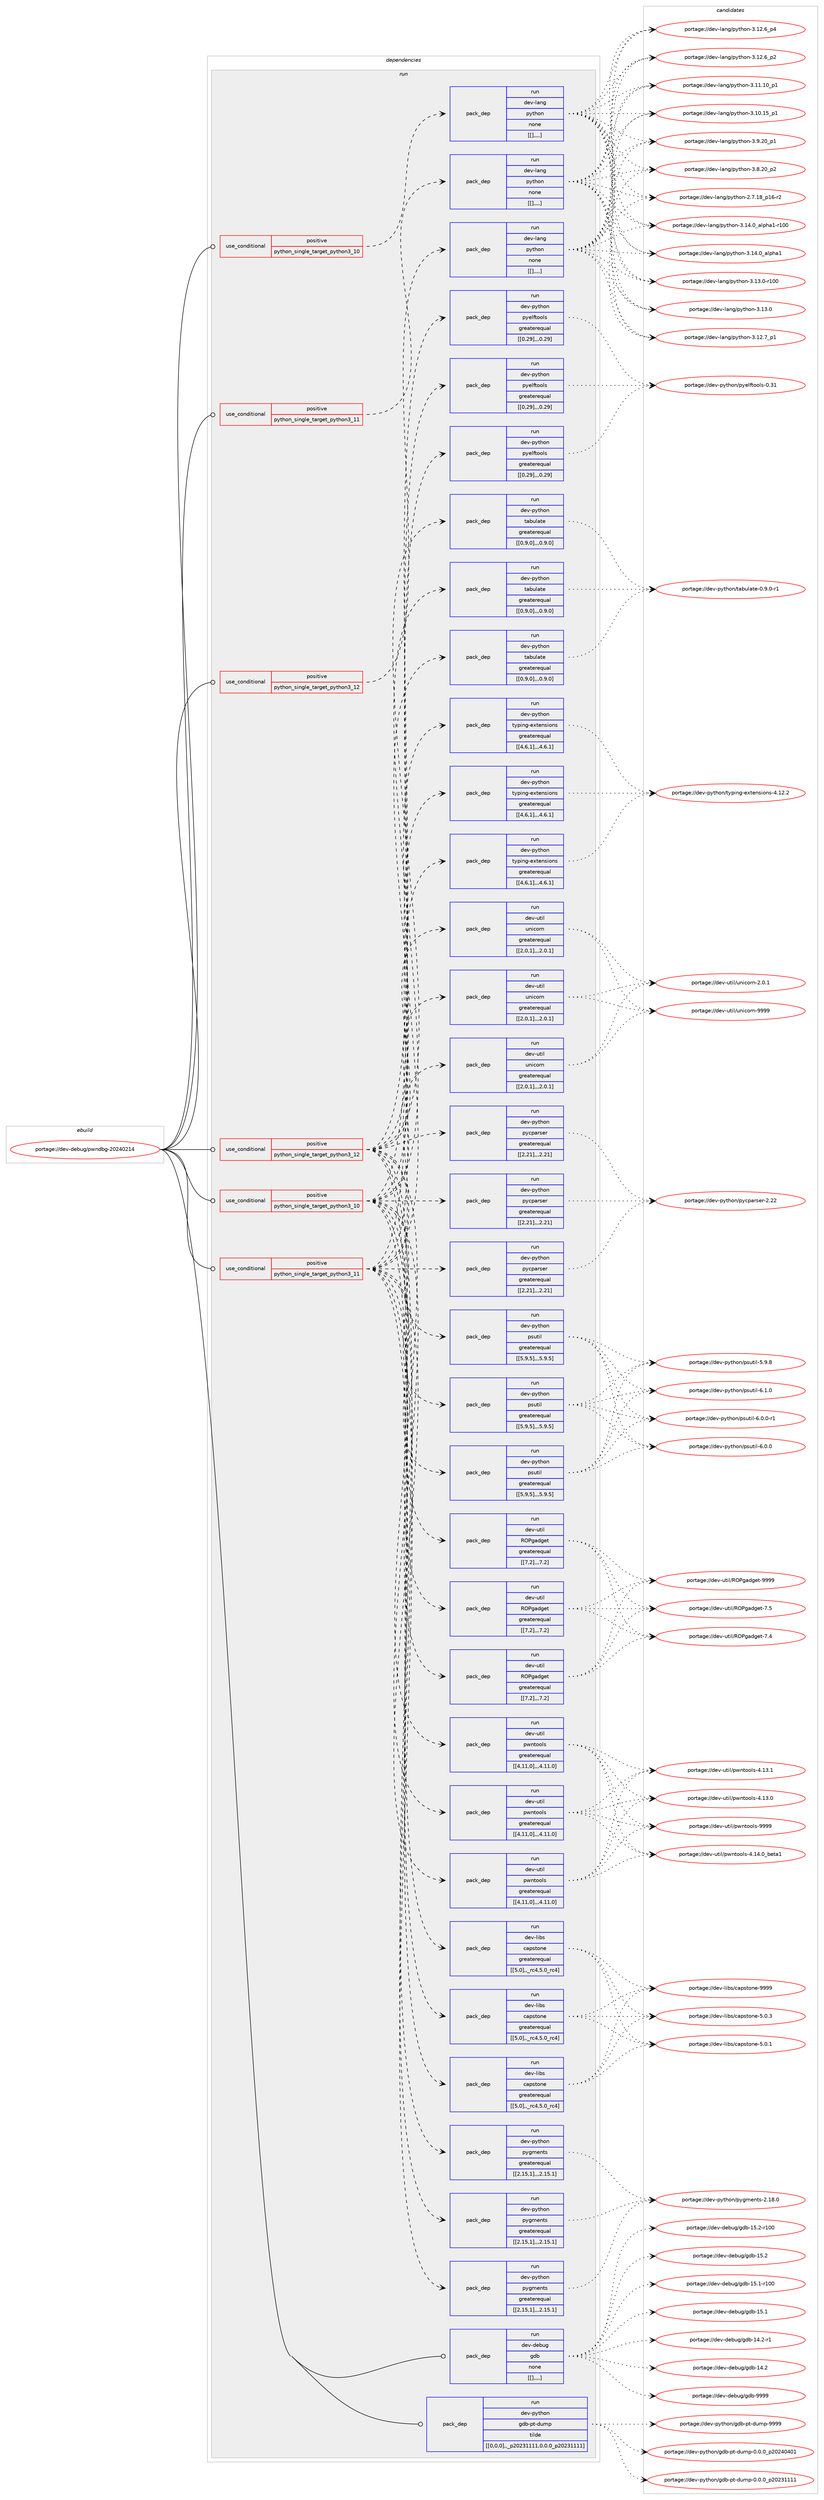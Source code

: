 digraph prolog {

# *************
# Graph options
# *************

newrank=true;
concentrate=true;
compound=true;
graph [rankdir=LR,fontname=Helvetica,fontsize=10,ranksep=1.5];#, ranksep=2.5, nodesep=0.2];
edge  [arrowhead=vee];
node  [fontname=Helvetica,fontsize=10];

# **********
# The ebuild
# **********

subgraph cluster_leftcol {
color=gray;
label=<<i>ebuild</i>>;
id [label="portage://dev-debug/pwndbg-20240214", color=red, width=4, href="../dev-debug/pwndbg-20240214.svg"];
}

# ****************
# The dependencies
# ****************

subgraph cluster_midcol {
color=gray;
label=<<i>dependencies</i>>;
subgraph cluster_compile {
fillcolor="#eeeeee";
style=filled;
label=<<i>compile</i>>;
}
subgraph cluster_compileandrun {
fillcolor="#eeeeee";
style=filled;
label=<<i>compile and run</i>>;
}
subgraph cluster_run {
fillcolor="#eeeeee";
style=filled;
label=<<i>run</i>>;
subgraph cond20558 {
dependency75339 [label=<<TABLE BORDER="0" CELLBORDER="1" CELLSPACING="0" CELLPADDING="4"><TR><TD ROWSPAN="3" CELLPADDING="10">use_conditional</TD></TR><TR><TD>positive</TD></TR><TR><TD>python_single_target_python3_10</TD></TR></TABLE>>, shape=none, color=red];
subgraph pack53774 {
dependency75385 [label=<<TABLE BORDER="0" CELLBORDER="1" CELLSPACING="0" CELLPADDING="4" WIDTH="220"><TR><TD ROWSPAN="6" CELLPADDING="30">pack_dep</TD></TR><TR><TD WIDTH="110">run</TD></TR><TR><TD>dev-lang</TD></TR><TR><TD>python</TD></TR><TR><TD>none</TD></TR><TR><TD>[[],,,,]</TD></TR></TABLE>>, shape=none, color=blue];
}
dependency75339:e -> dependency75385:w [weight=20,style="dashed",arrowhead="vee"];
}
id:e -> dependency75339:w [weight=20,style="solid",arrowhead="odot"];
subgraph cond20585 {
dependency75414 [label=<<TABLE BORDER="0" CELLBORDER="1" CELLSPACING="0" CELLPADDING="4"><TR><TD ROWSPAN="3" CELLPADDING="10">use_conditional</TD></TR><TR><TD>positive</TD></TR><TR><TD>python_single_target_python3_10</TD></TR></TABLE>>, shape=none, color=red];
subgraph pack53881 {
dependency75528 [label=<<TABLE BORDER="0" CELLBORDER="1" CELLSPACING="0" CELLPADDING="4" WIDTH="220"><TR><TD ROWSPAN="6" CELLPADDING="30">pack_dep</TD></TR><TR><TD WIDTH="110">run</TD></TR><TR><TD>dev-libs</TD></TR><TR><TD>capstone</TD></TR><TR><TD>greaterequal</TD></TR><TR><TD>[[5,0],,_rc4,5.0_rc4]</TD></TR></TABLE>>, shape=none, color=blue];
}
dependency75414:e -> dependency75528:w [weight=20,style="dashed",arrowhead="vee"];
subgraph pack53899 {
dependency75533 [label=<<TABLE BORDER="0" CELLBORDER="1" CELLSPACING="0" CELLPADDING="4" WIDTH="220"><TR><TD ROWSPAN="6" CELLPADDING="30">pack_dep</TD></TR><TR><TD WIDTH="110">run</TD></TR><TR><TD>dev-python</TD></TR><TR><TD>psutil</TD></TR><TR><TD>greaterequal</TD></TR><TR><TD>[[5,9,5],,,5.9.5]</TD></TR></TABLE>>, shape=none, color=blue];
}
dependency75414:e -> dependency75533:w [weight=20,style="dashed",arrowhead="vee"];
subgraph pack53903 {
dependency75561 [label=<<TABLE BORDER="0" CELLBORDER="1" CELLSPACING="0" CELLPADDING="4" WIDTH="220"><TR><TD ROWSPAN="6" CELLPADDING="30">pack_dep</TD></TR><TR><TD WIDTH="110">run</TD></TR><TR><TD>dev-python</TD></TR><TR><TD>pycparser</TD></TR><TR><TD>greaterequal</TD></TR><TR><TD>[[2,21],,,2.21]</TD></TR></TABLE>>, shape=none, color=blue];
}
dependency75414:e -> dependency75561:w [weight=20,style="dashed",arrowhead="vee"];
subgraph pack53940 {
dependency75637 [label=<<TABLE BORDER="0" CELLBORDER="1" CELLSPACING="0" CELLPADDING="4" WIDTH="220"><TR><TD ROWSPAN="6" CELLPADDING="30">pack_dep</TD></TR><TR><TD WIDTH="110">run</TD></TR><TR><TD>dev-python</TD></TR><TR><TD>pyelftools</TD></TR><TR><TD>greaterequal</TD></TR><TR><TD>[[0,29],,,0.29]</TD></TR></TABLE>>, shape=none, color=blue];
}
dependency75414:e -> dependency75637:w [weight=20,style="dashed",arrowhead="vee"];
subgraph pack53970 {
dependency75642 [label=<<TABLE BORDER="0" CELLBORDER="1" CELLSPACING="0" CELLPADDING="4" WIDTH="220"><TR><TD ROWSPAN="6" CELLPADDING="30">pack_dep</TD></TR><TR><TD WIDTH="110">run</TD></TR><TR><TD>dev-python</TD></TR><TR><TD>pygments</TD></TR><TR><TD>greaterequal</TD></TR><TR><TD>[[2,15,1],,,2.15.1]</TD></TR></TABLE>>, shape=none, color=blue];
}
dependency75414:e -> dependency75642:w [weight=20,style="dashed",arrowhead="vee"];
subgraph pack53987 {
dependency75667 [label=<<TABLE BORDER="0" CELLBORDER="1" CELLSPACING="0" CELLPADDING="4" WIDTH="220"><TR><TD ROWSPAN="6" CELLPADDING="30">pack_dep</TD></TR><TR><TD WIDTH="110">run</TD></TR><TR><TD>dev-python</TD></TR><TR><TD>tabulate</TD></TR><TR><TD>greaterequal</TD></TR><TR><TD>[[0,9,0],,,0.9.0]</TD></TR></TABLE>>, shape=none, color=blue];
}
dependency75414:e -> dependency75667:w [weight=20,style="dashed",arrowhead="vee"];
subgraph pack53991 {
dependency75803 [label=<<TABLE BORDER="0" CELLBORDER="1" CELLSPACING="0" CELLPADDING="4" WIDTH="220"><TR><TD ROWSPAN="6" CELLPADDING="30">pack_dep</TD></TR><TR><TD WIDTH="110">run</TD></TR><TR><TD>dev-python</TD></TR><TR><TD>typing-extensions</TD></TR><TR><TD>greaterequal</TD></TR><TR><TD>[[4,6,1],,,4.6.1]</TD></TR></TABLE>>, shape=none, color=blue];
}
dependency75414:e -> dependency75803:w [weight=20,style="dashed",arrowhead="vee"];
subgraph pack54111 {
dependency75875 [label=<<TABLE BORDER="0" CELLBORDER="1" CELLSPACING="0" CELLPADDING="4" WIDTH="220"><TR><TD ROWSPAN="6" CELLPADDING="30">pack_dep</TD></TR><TR><TD WIDTH="110">run</TD></TR><TR><TD>dev-util</TD></TR><TR><TD>pwntools</TD></TR><TR><TD>greaterequal</TD></TR><TR><TD>[[4,11,0],,,4.11.0]</TD></TR></TABLE>>, shape=none, color=blue];
}
dependency75414:e -> dependency75875:w [weight=20,style="dashed",arrowhead="vee"];
subgraph pack54157 {
dependency75969 [label=<<TABLE BORDER="0" CELLBORDER="1" CELLSPACING="0" CELLPADDING="4" WIDTH="220"><TR><TD ROWSPAN="6" CELLPADDING="30">pack_dep</TD></TR><TR><TD WIDTH="110">run</TD></TR><TR><TD>dev-util</TD></TR><TR><TD>ROPgadget</TD></TR><TR><TD>greaterequal</TD></TR><TR><TD>[[7,2],,,7.2]</TD></TR></TABLE>>, shape=none, color=blue];
}
dependency75414:e -> dependency75969:w [weight=20,style="dashed",arrowhead="vee"];
subgraph pack54193 {
dependency75991 [label=<<TABLE BORDER="0" CELLBORDER="1" CELLSPACING="0" CELLPADDING="4" WIDTH="220"><TR><TD ROWSPAN="6" CELLPADDING="30">pack_dep</TD></TR><TR><TD WIDTH="110">run</TD></TR><TR><TD>dev-util</TD></TR><TR><TD>unicorn</TD></TR><TR><TD>greaterequal</TD></TR><TR><TD>[[2,0,1],,,2.0.1]</TD></TR></TABLE>>, shape=none, color=blue];
}
dependency75414:e -> dependency75991:w [weight=20,style="dashed",arrowhead="vee"];
}
id:e -> dependency75414:w [weight=20,style="solid",arrowhead="odot"];
subgraph cond20778 {
dependency75998 [label=<<TABLE BORDER="0" CELLBORDER="1" CELLSPACING="0" CELLPADDING="4"><TR><TD ROWSPAN="3" CELLPADDING="10">use_conditional</TD></TR><TR><TD>positive</TD></TR><TR><TD>python_single_target_python3_11</TD></TR></TABLE>>, shape=none, color=red];
subgraph pack54207 {
dependency76018 [label=<<TABLE BORDER="0" CELLBORDER="1" CELLSPACING="0" CELLPADDING="4" WIDTH="220"><TR><TD ROWSPAN="6" CELLPADDING="30">pack_dep</TD></TR><TR><TD WIDTH="110">run</TD></TR><TR><TD>dev-lang</TD></TR><TR><TD>python</TD></TR><TR><TD>none</TD></TR><TR><TD>[[],,,,]</TD></TR></TABLE>>, shape=none, color=blue];
}
dependency75998:e -> dependency76018:w [weight=20,style="dashed",arrowhead="vee"];
}
id:e -> dependency75998:w [weight=20,style="solid",arrowhead="odot"];
subgraph cond20793 {
dependency76056 [label=<<TABLE BORDER="0" CELLBORDER="1" CELLSPACING="0" CELLPADDING="4"><TR><TD ROWSPAN="3" CELLPADDING="10">use_conditional</TD></TR><TR><TD>positive</TD></TR><TR><TD>python_single_target_python3_11</TD></TR></TABLE>>, shape=none, color=red];
subgraph pack54244 {
dependency76072 [label=<<TABLE BORDER="0" CELLBORDER="1" CELLSPACING="0" CELLPADDING="4" WIDTH="220"><TR><TD ROWSPAN="6" CELLPADDING="30">pack_dep</TD></TR><TR><TD WIDTH="110">run</TD></TR><TR><TD>dev-libs</TD></TR><TR><TD>capstone</TD></TR><TR><TD>greaterequal</TD></TR><TR><TD>[[5,0],,_rc4,5.0_rc4]</TD></TR></TABLE>>, shape=none, color=blue];
}
dependency76056:e -> dependency76072:w [weight=20,style="dashed",arrowhead="vee"];
subgraph pack54263 {
dependency76134 [label=<<TABLE BORDER="0" CELLBORDER="1" CELLSPACING="0" CELLPADDING="4" WIDTH="220"><TR><TD ROWSPAN="6" CELLPADDING="30">pack_dep</TD></TR><TR><TD WIDTH="110">run</TD></TR><TR><TD>dev-python</TD></TR><TR><TD>psutil</TD></TR><TR><TD>greaterequal</TD></TR><TR><TD>[[5,9,5],,,5.9.5]</TD></TR></TABLE>>, shape=none, color=blue];
}
dependency76056:e -> dependency76134:w [weight=20,style="dashed",arrowhead="vee"];
subgraph pack54312 {
dependency76192 [label=<<TABLE BORDER="0" CELLBORDER="1" CELLSPACING="0" CELLPADDING="4" WIDTH="220"><TR><TD ROWSPAN="6" CELLPADDING="30">pack_dep</TD></TR><TR><TD WIDTH="110">run</TD></TR><TR><TD>dev-python</TD></TR><TR><TD>pycparser</TD></TR><TR><TD>greaterequal</TD></TR><TR><TD>[[2,21],,,2.21]</TD></TR></TABLE>>, shape=none, color=blue];
}
dependency76056:e -> dependency76192:w [weight=20,style="dashed",arrowhead="vee"];
subgraph pack54376 {
dependency76279 [label=<<TABLE BORDER="0" CELLBORDER="1" CELLSPACING="0" CELLPADDING="4" WIDTH="220"><TR><TD ROWSPAN="6" CELLPADDING="30">pack_dep</TD></TR><TR><TD WIDTH="110">run</TD></TR><TR><TD>dev-python</TD></TR><TR><TD>pyelftools</TD></TR><TR><TD>greaterequal</TD></TR><TR><TD>[[0,29],,,0.29]</TD></TR></TABLE>>, shape=none, color=blue];
}
dependency76056:e -> dependency76279:w [weight=20,style="dashed",arrowhead="vee"];
subgraph pack54420 {
dependency76426 [label=<<TABLE BORDER="0" CELLBORDER="1" CELLSPACING="0" CELLPADDING="4" WIDTH="220"><TR><TD ROWSPAN="6" CELLPADDING="30">pack_dep</TD></TR><TR><TD WIDTH="110">run</TD></TR><TR><TD>dev-python</TD></TR><TR><TD>pygments</TD></TR><TR><TD>greaterequal</TD></TR><TR><TD>[[2,15,1],,,2.15.1]</TD></TR></TABLE>>, shape=none, color=blue];
}
dependency76056:e -> dependency76426:w [weight=20,style="dashed",arrowhead="vee"];
subgraph pack54470 {
dependency76459 [label=<<TABLE BORDER="0" CELLBORDER="1" CELLSPACING="0" CELLPADDING="4" WIDTH="220"><TR><TD ROWSPAN="6" CELLPADDING="30">pack_dep</TD></TR><TR><TD WIDTH="110">run</TD></TR><TR><TD>dev-python</TD></TR><TR><TD>tabulate</TD></TR><TR><TD>greaterequal</TD></TR><TR><TD>[[0,9,0],,,0.9.0]</TD></TR></TABLE>>, shape=none, color=blue];
}
dependency76056:e -> dependency76459:w [weight=20,style="dashed",arrowhead="vee"];
subgraph pack54488 {
dependency76516 [label=<<TABLE BORDER="0" CELLBORDER="1" CELLSPACING="0" CELLPADDING="4" WIDTH="220"><TR><TD ROWSPAN="6" CELLPADDING="30">pack_dep</TD></TR><TR><TD WIDTH="110">run</TD></TR><TR><TD>dev-python</TD></TR><TR><TD>typing-extensions</TD></TR><TR><TD>greaterequal</TD></TR><TR><TD>[[4,6,1],,,4.6.1]</TD></TR></TABLE>>, shape=none, color=blue];
}
dependency76056:e -> dependency76516:w [weight=20,style="dashed",arrowhead="vee"];
subgraph pack54538 {
dependency76565 [label=<<TABLE BORDER="0" CELLBORDER="1" CELLSPACING="0" CELLPADDING="4" WIDTH="220"><TR><TD ROWSPAN="6" CELLPADDING="30">pack_dep</TD></TR><TR><TD WIDTH="110">run</TD></TR><TR><TD>dev-util</TD></TR><TR><TD>pwntools</TD></TR><TR><TD>greaterequal</TD></TR><TR><TD>[[4,11,0],,,4.11.0]</TD></TR></TABLE>>, shape=none, color=blue];
}
dependency76056:e -> dependency76565:w [weight=20,style="dashed",arrowhead="vee"];
subgraph pack54553 {
dependency76652 [label=<<TABLE BORDER="0" CELLBORDER="1" CELLSPACING="0" CELLPADDING="4" WIDTH="220"><TR><TD ROWSPAN="6" CELLPADDING="30">pack_dep</TD></TR><TR><TD WIDTH="110">run</TD></TR><TR><TD>dev-util</TD></TR><TR><TD>ROPgadget</TD></TR><TR><TD>greaterequal</TD></TR><TR><TD>[[7,2],,,7.2]</TD></TR></TABLE>>, shape=none, color=blue];
}
dependency76056:e -> dependency76652:w [weight=20,style="dashed",arrowhead="vee"];
subgraph pack54615 {
dependency76675 [label=<<TABLE BORDER="0" CELLBORDER="1" CELLSPACING="0" CELLPADDING="4" WIDTH="220"><TR><TD ROWSPAN="6" CELLPADDING="30">pack_dep</TD></TR><TR><TD WIDTH="110">run</TD></TR><TR><TD>dev-util</TD></TR><TR><TD>unicorn</TD></TR><TR><TD>greaterequal</TD></TR><TR><TD>[[2,0,1],,,2.0.1]</TD></TR></TABLE>>, shape=none, color=blue];
}
dependency76056:e -> dependency76675:w [weight=20,style="dashed",arrowhead="vee"];
}
id:e -> dependency76056:w [weight=20,style="solid",arrowhead="odot"];
subgraph cond21057 {
dependency76776 [label=<<TABLE BORDER="0" CELLBORDER="1" CELLSPACING="0" CELLPADDING="4"><TR><TD ROWSPAN="3" CELLPADDING="10">use_conditional</TD></TR><TR><TD>positive</TD></TR><TR><TD>python_single_target_python3_12</TD></TR></TABLE>>, shape=none, color=red];
subgraph pack54830 {
dependency76957 [label=<<TABLE BORDER="0" CELLBORDER="1" CELLSPACING="0" CELLPADDING="4" WIDTH="220"><TR><TD ROWSPAN="6" CELLPADDING="30">pack_dep</TD></TR><TR><TD WIDTH="110">run</TD></TR><TR><TD>dev-lang</TD></TR><TR><TD>python</TD></TR><TR><TD>none</TD></TR><TR><TD>[[],,,,]</TD></TR></TABLE>>, shape=none, color=blue];
}
dependency76776:e -> dependency76957:w [weight=20,style="dashed",arrowhead="vee"];
}
id:e -> dependency76776:w [weight=20,style="solid",arrowhead="odot"];
subgraph cond21110 {
dependency76963 [label=<<TABLE BORDER="0" CELLBORDER="1" CELLSPACING="0" CELLPADDING="4"><TR><TD ROWSPAN="3" CELLPADDING="10">use_conditional</TD></TR><TR><TD>positive</TD></TR><TR><TD>python_single_target_python3_12</TD></TR></TABLE>>, shape=none, color=red];
subgraph pack54833 {
dependency77015 [label=<<TABLE BORDER="0" CELLBORDER="1" CELLSPACING="0" CELLPADDING="4" WIDTH="220"><TR><TD ROWSPAN="6" CELLPADDING="30">pack_dep</TD></TR><TR><TD WIDTH="110">run</TD></TR><TR><TD>dev-libs</TD></TR><TR><TD>capstone</TD></TR><TR><TD>greaterequal</TD></TR><TR><TD>[[5,0],,_rc4,5.0_rc4]</TD></TR></TABLE>>, shape=none, color=blue];
}
dependency76963:e -> dependency77015:w [weight=20,style="dashed",arrowhead="vee"];
subgraph pack54877 {
dependency77066 [label=<<TABLE BORDER="0" CELLBORDER="1" CELLSPACING="0" CELLPADDING="4" WIDTH="220"><TR><TD ROWSPAN="6" CELLPADDING="30">pack_dep</TD></TR><TR><TD WIDTH="110">run</TD></TR><TR><TD>dev-python</TD></TR><TR><TD>psutil</TD></TR><TR><TD>greaterequal</TD></TR><TR><TD>[[5,9,5],,,5.9.5]</TD></TR></TABLE>>, shape=none, color=blue];
}
dependency76963:e -> dependency77066:w [weight=20,style="dashed",arrowhead="vee"];
subgraph pack54925 {
dependency77093 [label=<<TABLE BORDER="0" CELLBORDER="1" CELLSPACING="0" CELLPADDING="4" WIDTH="220"><TR><TD ROWSPAN="6" CELLPADDING="30">pack_dep</TD></TR><TR><TD WIDTH="110">run</TD></TR><TR><TD>dev-python</TD></TR><TR><TD>pycparser</TD></TR><TR><TD>greaterequal</TD></TR><TR><TD>[[2,21],,,2.21]</TD></TR></TABLE>>, shape=none, color=blue];
}
dependency76963:e -> dependency77093:w [weight=20,style="dashed",arrowhead="vee"];
subgraph pack54975 {
dependency77160 [label=<<TABLE BORDER="0" CELLBORDER="1" CELLSPACING="0" CELLPADDING="4" WIDTH="220"><TR><TD ROWSPAN="6" CELLPADDING="30">pack_dep</TD></TR><TR><TD WIDTH="110">run</TD></TR><TR><TD>dev-python</TD></TR><TR><TD>pyelftools</TD></TR><TR><TD>greaterequal</TD></TR><TR><TD>[[0,29],,,0.29]</TD></TR></TABLE>>, shape=none, color=blue];
}
dependency76963:e -> dependency77160:w [weight=20,style="dashed",arrowhead="vee"];
subgraph pack54979 {
dependency77221 [label=<<TABLE BORDER="0" CELLBORDER="1" CELLSPACING="0" CELLPADDING="4" WIDTH="220"><TR><TD ROWSPAN="6" CELLPADDING="30">pack_dep</TD></TR><TR><TD WIDTH="110">run</TD></TR><TR><TD>dev-python</TD></TR><TR><TD>pygments</TD></TR><TR><TD>greaterequal</TD></TR><TR><TD>[[2,15,1],,,2.15.1]</TD></TR></TABLE>>, shape=none, color=blue];
}
dependency76963:e -> dependency77221:w [weight=20,style="dashed",arrowhead="vee"];
subgraph pack55038 {
dependency77249 [label=<<TABLE BORDER="0" CELLBORDER="1" CELLSPACING="0" CELLPADDING="4" WIDTH="220"><TR><TD ROWSPAN="6" CELLPADDING="30">pack_dep</TD></TR><TR><TD WIDTH="110">run</TD></TR><TR><TD>dev-python</TD></TR><TR><TD>tabulate</TD></TR><TR><TD>greaterequal</TD></TR><TR><TD>[[0,9,0],,,0.9.0]</TD></TR></TABLE>>, shape=none, color=blue];
}
dependency76963:e -> dependency77249:w [weight=20,style="dashed",arrowhead="vee"];
subgraph pack55061 {
dependency77280 [label=<<TABLE BORDER="0" CELLBORDER="1" CELLSPACING="0" CELLPADDING="4" WIDTH="220"><TR><TD ROWSPAN="6" CELLPADDING="30">pack_dep</TD></TR><TR><TD WIDTH="110">run</TD></TR><TR><TD>dev-python</TD></TR><TR><TD>typing-extensions</TD></TR><TR><TD>greaterequal</TD></TR><TR><TD>[[4,6,1],,,4.6.1]</TD></TR></TABLE>>, shape=none, color=blue];
}
dependency76963:e -> dependency77280:w [weight=20,style="dashed",arrowhead="vee"];
subgraph pack55082 {
dependency77290 [label=<<TABLE BORDER="0" CELLBORDER="1" CELLSPACING="0" CELLPADDING="4" WIDTH="220"><TR><TD ROWSPAN="6" CELLPADDING="30">pack_dep</TD></TR><TR><TD WIDTH="110">run</TD></TR><TR><TD>dev-util</TD></TR><TR><TD>pwntools</TD></TR><TR><TD>greaterequal</TD></TR><TR><TD>[[4,11,0],,,4.11.0]</TD></TR></TABLE>>, shape=none, color=blue];
}
dependency76963:e -> dependency77290:w [weight=20,style="dashed",arrowhead="vee"];
subgraph pack55122 {
dependency77332 [label=<<TABLE BORDER="0" CELLBORDER="1" CELLSPACING="0" CELLPADDING="4" WIDTH="220"><TR><TD ROWSPAN="6" CELLPADDING="30">pack_dep</TD></TR><TR><TD WIDTH="110">run</TD></TR><TR><TD>dev-util</TD></TR><TR><TD>ROPgadget</TD></TR><TR><TD>greaterequal</TD></TR><TR><TD>[[7,2],,,7.2]</TD></TR></TABLE>>, shape=none, color=blue];
}
dependency76963:e -> dependency77332:w [weight=20,style="dashed",arrowhead="vee"];
subgraph pack55175 {
dependency77450 [label=<<TABLE BORDER="0" CELLBORDER="1" CELLSPACING="0" CELLPADDING="4" WIDTH="220"><TR><TD ROWSPAN="6" CELLPADDING="30">pack_dep</TD></TR><TR><TD WIDTH="110">run</TD></TR><TR><TD>dev-util</TD></TR><TR><TD>unicorn</TD></TR><TR><TD>greaterequal</TD></TR><TR><TD>[[2,0,1],,,2.0.1]</TD></TR></TABLE>>, shape=none, color=blue];
}
dependency76963:e -> dependency77450:w [weight=20,style="dashed",arrowhead="vee"];
}
id:e -> dependency76963:w [weight=20,style="solid",arrowhead="odot"];
subgraph pack55261 {
dependency77529 [label=<<TABLE BORDER="0" CELLBORDER="1" CELLSPACING="0" CELLPADDING="4" WIDTH="220"><TR><TD ROWSPAN="6" CELLPADDING="30">pack_dep</TD></TR><TR><TD WIDTH="110">run</TD></TR><TR><TD>dev-debug</TD></TR><TR><TD>gdb</TD></TR><TR><TD>none</TD></TR><TR><TD>[[],,,,]</TD></TR></TABLE>>, shape=none, color=blue];
}
id:e -> dependency77529:w [weight=20,style="solid",arrowhead="odot"];
subgraph pack55288 {
dependency77559 [label=<<TABLE BORDER="0" CELLBORDER="1" CELLSPACING="0" CELLPADDING="4" WIDTH="220"><TR><TD ROWSPAN="6" CELLPADDING="30">pack_dep</TD></TR><TR><TD WIDTH="110">run</TD></TR><TR><TD>dev-python</TD></TR><TR><TD>gdb-pt-dump</TD></TR><TR><TD>tilde</TD></TR><TR><TD>[[0,0,0],,_p20231111,0.0.0_p20231111]</TD></TR></TABLE>>, shape=none, color=blue];
}
id:e -> dependency77559:w [weight=20,style="solid",arrowhead="odot"];
}
}

# **************
# The candidates
# **************

subgraph cluster_choices {
rank=same;
color=gray;
label=<<i>candidates</i>>;

subgraph choice53908 {
color=black;
nodesep=1;
choice100101118451089711010347112121116104111110455146495246489597108112104974945114494848 [label="portage://dev-lang/python-3.14.0_alpha1-r100", color=red, width=4,href="../dev-lang/python-3.14.0_alpha1-r100.svg"];
choice1001011184510897110103471121211161041111104551464952464895971081121049749 [label="portage://dev-lang/python-3.14.0_alpha1", color=red, width=4,href="../dev-lang/python-3.14.0_alpha1.svg"];
choice1001011184510897110103471121211161041111104551464951464845114494848 [label="portage://dev-lang/python-3.13.0-r100", color=red, width=4,href="../dev-lang/python-3.13.0-r100.svg"];
choice10010111845108971101034711212111610411111045514649514648 [label="portage://dev-lang/python-3.13.0", color=red, width=4,href="../dev-lang/python-3.13.0.svg"];
choice100101118451089711010347112121116104111110455146495046559511249 [label="portage://dev-lang/python-3.12.7_p1", color=red, width=4,href="../dev-lang/python-3.12.7_p1.svg"];
choice100101118451089711010347112121116104111110455146495046549511252 [label="portage://dev-lang/python-3.12.6_p4", color=red, width=4,href="../dev-lang/python-3.12.6_p4.svg"];
choice100101118451089711010347112121116104111110455146495046549511250 [label="portage://dev-lang/python-3.12.6_p2", color=red, width=4,href="../dev-lang/python-3.12.6_p2.svg"];
choice10010111845108971101034711212111610411111045514649494649489511249 [label="portage://dev-lang/python-3.11.10_p1", color=red, width=4,href="../dev-lang/python-3.11.10_p1.svg"];
choice10010111845108971101034711212111610411111045514649484649539511249 [label="portage://dev-lang/python-3.10.15_p1", color=red, width=4,href="../dev-lang/python-3.10.15_p1.svg"];
choice100101118451089711010347112121116104111110455146574650489511249 [label="portage://dev-lang/python-3.9.20_p1", color=red, width=4,href="../dev-lang/python-3.9.20_p1.svg"];
choice100101118451089711010347112121116104111110455146564650489511250 [label="portage://dev-lang/python-3.8.20_p2", color=red, width=4,href="../dev-lang/python-3.8.20_p2.svg"];
choice100101118451089711010347112121116104111110455046554649569511249544511450 [label="portage://dev-lang/python-2.7.18_p16-r2", color=red, width=4,href="../dev-lang/python-2.7.18_p16-r2.svg"];
dependency75385:e -> choice100101118451089711010347112121116104111110455146495246489597108112104974945114494848:w [style=dotted,weight="100"];
dependency75385:e -> choice1001011184510897110103471121211161041111104551464952464895971081121049749:w [style=dotted,weight="100"];
dependency75385:e -> choice1001011184510897110103471121211161041111104551464951464845114494848:w [style=dotted,weight="100"];
dependency75385:e -> choice10010111845108971101034711212111610411111045514649514648:w [style=dotted,weight="100"];
dependency75385:e -> choice100101118451089711010347112121116104111110455146495046559511249:w [style=dotted,weight="100"];
dependency75385:e -> choice100101118451089711010347112121116104111110455146495046549511252:w [style=dotted,weight="100"];
dependency75385:e -> choice100101118451089711010347112121116104111110455146495046549511250:w [style=dotted,weight="100"];
dependency75385:e -> choice10010111845108971101034711212111610411111045514649494649489511249:w [style=dotted,weight="100"];
dependency75385:e -> choice10010111845108971101034711212111610411111045514649484649539511249:w [style=dotted,weight="100"];
dependency75385:e -> choice100101118451089711010347112121116104111110455146574650489511249:w [style=dotted,weight="100"];
dependency75385:e -> choice100101118451089711010347112121116104111110455146564650489511250:w [style=dotted,weight="100"];
dependency75385:e -> choice100101118451089711010347112121116104111110455046554649569511249544511450:w [style=dotted,weight="100"];
}
subgraph choice53976 {
color=black;
nodesep=1;
choice10010111845108105981154799971121151161111101014557575757 [label="portage://dev-libs/capstone-9999", color=red, width=4,href="../dev-libs/capstone-9999.svg"];
choice1001011184510810598115479997112115116111110101455346484651 [label="portage://dev-libs/capstone-5.0.3", color=red, width=4,href="../dev-libs/capstone-5.0.3.svg"];
choice1001011184510810598115479997112115116111110101455346484649 [label="portage://dev-libs/capstone-5.0.1", color=red, width=4,href="../dev-libs/capstone-5.0.1.svg"];
dependency75528:e -> choice10010111845108105981154799971121151161111101014557575757:w [style=dotted,weight="100"];
dependency75528:e -> choice1001011184510810598115479997112115116111110101455346484651:w [style=dotted,weight="100"];
dependency75528:e -> choice1001011184510810598115479997112115116111110101455346484649:w [style=dotted,weight="100"];
}
subgraph choice54032 {
color=black;
nodesep=1;
choice1001011184511212111610411111047112115117116105108455446494648 [label="portage://dev-python/psutil-6.1.0", color=red, width=4,href="../dev-python/psutil-6.1.0.svg"];
choice10010111845112121116104111110471121151171161051084554464846484511449 [label="portage://dev-python/psutil-6.0.0-r1", color=red, width=4,href="../dev-python/psutil-6.0.0-r1.svg"];
choice1001011184511212111610411111047112115117116105108455446484648 [label="portage://dev-python/psutil-6.0.0", color=red, width=4,href="../dev-python/psutil-6.0.0.svg"];
choice1001011184511212111610411111047112115117116105108455346574656 [label="portage://dev-python/psutil-5.9.8", color=red, width=4,href="../dev-python/psutil-5.9.8.svg"];
dependency75533:e -> choice1001011184511212111610411111047112115117116105108455446494648:w [style=dotted,weight="100"];
dependency75533:e -> choice10010111845112121116104111110471121151171161051084554464846484511449:w [style=dotted,weight="100"];
dependency75533:e -> choice1001011184511212111610411111047112115117116105108455446484648:w [style=dotted,weight="100"];
dependency75533:e -> choice1001011184511212111610411111047112115117116105108455346574656:w [style=dotted,weight="100"];
}
subgraph choice54037 {
color=black;
nodesep=1;
choice100101118451121211161041111104711212199112971141151011144550465050 [label="portage://dev-python/pycparser-2.22", color=red, width=4,href="../dev-python/pycparser-2.22.svg"];
dependency75561:e -> choice100101118451121211161041111104711212199112971141151011144550465050:w [style=dotted,weight="100"];
}
subgraph choice54043 {
color=black;
nodesep=1;
choice10010111845112121116104111110471121211011081021161111111081154548465149 [label="portage://dev-python/pyelftools-0.31", color=red, width=4,href="../dev-python/pyelftools-0.31.svg"];
dependency75637:e -> choice10010111845112121116104111110471121211011081021161111111081154548465149:w [style=dotted,weight="100"];
}
subgraph choice54046 {
color=black;
nodesep=1;
choice100101118451121211161041111104711212110310910111011611545504649564648 [label="portage://dev-python/pygments-2.18.0", color=red, width=4,href="../dev-python/pygments-2.18.0.svg"];
dependency75642:e -> choice100101118451121211161041111104711212110310910111011611545504649564648:w [style=dotted,weight="100"];
}
subgraph choice54060 {
color=black;
nodesep=1;
choice10010111845112121116104111110471169798117108971161014548465746484511449 [label="portage://dev-python/tabulate-0.9.0-r1", color=red, width=4,href="../dev-python/tabulate-0.9.0-r1.svg"];
dependency75667:e -> choice10010111845112121116104111110471169798117108971161014548465746484511449:w [style=dotted,weight="100"];
}
subgraph choice54136 {
color=black;
nodesep=1;
choice10010111845112121116104111110471161211121051101034510112011610111011510511111011545524649504650 [label="portage://dev-python/typing-extensions-4.12.2", color=red, width=4,href="../dev-python/typing-extensions-4.12.2.svg"];
dependency75803:e -> choice10010111845112121116104111110471161211121051101034510112011610111011510511111011545524649504650:w [style=dotted,weight="100"];
}
subgraph choice54144 {
color=black;
nodesep=1;
choice10010111845117116105108471121191101161111111081154557575757 [label="portage://dev-util/pwntools-9999", color=red, width=4,href="../dev-util/pwntools-9999.svg"];
choice10010111845117116105108471121191101161111111081154552464952464895981011169749 [label="portage://dev-util/pwntools-4.14.0_beta1", color=red, width=4,href="../dev-util/pwntools-4.14.0_beta1.svg"];
choice100101118451171161051084711211911011611111110811545524649514649 [label="portage://dev-util/pwntools-4.13.1", color=red, width=4,href="../dev-util/pwntools-4.13.1.svg"];
choice100101118451171161051084711211911011611111110811545524649514648 [label="portage://dev-util/pwntools-4.13.0", color=red, width=4,href="../dev-util/pwntools-4.13.0.svg"];
dependency75875:e -> choice10010111845117116105108471121191101161111111081154557575757:w [style=dotted,weight="100"];
dependency75875:e -> choice10010111845117116105108471121191101161111111081154552464952464895981011169749:w [style=dotted,weight="100"];
dependency75875:e -> choice100101118451171161051084711211911011611111110811545524649514649:w [style=dotted,weight="100"];
dependency75875:e -> choice100101118451171161051084711211911011611111110811545524649514648:w [style=dotted,weight="100"];
}
subgraph choice54193 {
color=black;
nodesep=1;
choice1001011184511711610510847827980103971001031011164557575757 [label="portage://dev-util/ROPgadget-9999", color=red, width=4,href="../dev-util/ROPgadget-9999.svg"];
choice10010111845117116105108478279801039710010310111645554653 [label="portage://dev-util/ROPgadget-7.5", color=red, width=4,href="../dev-util/ROPgadget-7.5.svg"];
choice10010111845117116105108478279801039710010310111645554652 [label="portage://dev-util/ROPgadget-7.4", color=red, width=4,href="../dev-util/ROPgadget-7.4.svg"];
dependency75969:e -> choice1001011184511711610510847827980103971001031011164557575757:w [style=dotted,weight="100"];
dependency75969:e -> choice10010111845117116105108478279801039710010310111645554653:w [style=dotted,weight="100"];
dependency75969:e -> choice10010111845117116105108478279801039710010310111645554652:w [style=dotted,weight="100"];
}
subgraph choice54196 {
color=black;
nodesep=1;
choice1001011184511711610510847117110105991111141104557575757 [label="portage://dev-util/unicorn-9999", color=red, width=4,href="../dev-util/unicorn-9999.svg"];
choice100101118451171161051084711711010599111114110455046484649 [label="portage://dev-util/unicorn-2.0.1", color=red, width=4,href="../dev-util/unicorn-2.0.1.svg"];
dependency75991:e -> choice1001011184511711610510847117110105991111141104557575757:w [style=dotted,weight="100"];
dependency75991:e -> choice100101118451171161051084711711010599111114110455046484649:w [style=dotted,weight="100"];
}
subgraph choice54199 {
color=black;
nodesep=1;
choice100101118451089711010347112121116104111110455146495246489597108112104974945114494848 [label="portage://dev-lang/python-3.14.0_alpha1-r100", color=red, width=4,href="../dev-lang/python-3.14.0_alpha1-r100.svg"];
choice1001011184510897110103471121211161041111104551464952464895971081121049749 [label="portage://dev-lang/python-3.14.0_alpha1", color=red, width=4,href="../dev-lang/python-3.14.0_alpha1.svg"];
choice1001011184510897110103471121211161041111104551464951464845114494848 [label="portage://dev-lang/python-3.13.0-r100", color=red, width=4,href="../dev-lang/python-3.13.0-r100.svg"];
choice10010111845108971101034711212111610411111045514649514648 [label="portage://dev-lang/python-3.13.0", color=red, width=4,href="../dev-lang/python-3.13.0.svg"];
choice100101118451089711010347112121116104111110455146495046559511249 [label="portage://dev-lang/python-3.12.7_p1", color=red, width=4,href="../dev-lang/python-3.12.7_p1.svg"];
choice100101118451089711010347112121116104111110455146495046549511252 [label="portage://dev-lang/python-3.12.6_p4", color=red, width=4,href="../dev-lang/python-3.12.6_p4.svg"];
choice100101118451089711010347112121116104111110455146495046549511250 [label="portage://dev-lang/python-3.12.6_p2", color=red, width=4,href="../dev-lang/python-3.12.6_p2.svg"];
choice10010111845108971101034711212111610411111045514649494649489511249 [label="portage://dev-lang/python-3.11.10_p1", color=red, width=4,href="../dev-lang/python-3.11.10_p1.svg"];
choice10010111845108971101034711212111610411111045514649484649539511249 [label="portage://dev-lang/python-3.10.15_p1", color=red, width=4,href="../dev-lang/python-3.10.15_p1.svg"];
choice100101118451089711010347112121116104111110455146574650489511249 [label="portage://dev-lang/python-3.9.20_p1", color=red, width=4,href="../dev-lang/python-3.9.20_p1.svg"];
choice100101118451089711010347112121116104111110455146564650489511250 [label="portage://dev-lang/python-3.8.20_p2", color=red, width=4,href="../dev-lang/python-3.8.20_p2.svg"];
choice100101118451089711010347112121116104111110455046554649569511249544511450 [label="portage://dev-lang/python-2.7.18_p16-r2", color=red, width=4,href="../dev-lang/python-2.7.18_p16-r2.svg"];
dependency76018:e -> choice100101118451089711010347112121116104111110455146495246489597108112104974945114494848:w [style=dotted,weight="100"];
dependency76018:e -> choice1001011184510897110103471121211161041111104551464952464895971081121049749:w [style=dotted,weight="100"];
dependency76018:e -> choice1001011184510897110103471121211161041111104551464951464845114494848:w [style=dotted,weight="100"];
dependency76018:e -> choice10010111845108971101034711212111610411111045514649514648:w [style=dotted,weight="100"];
dependency76018:e -> choice100101118451089711010347112121116104111110455146495046559511249:w [style=dotted,weight="100"];
dependency76018:e -> choice100101118451089711010347112121116104111110455146495046549511252:w [style=dotted,weight="100"];
dependency76018:e -> choice100101118451089711010347112121116104111110455146495046549511250:w [style=dotted,weight="100"];
dependency76018:e -> choice10010111845108971101034711212111610411111045514649494649489511249:w [style=dotted,weight="100"];
dependency76018:e -> choice10010111845108971101034711212111610411111045514649484649539511249:w [style=dotted,weight="100"];
dependency76018:e -> choice100101118451089711010347112121116104111110455146574650489511249:w [style=dotted,weight="100"];
dependency76018:e -> choice100101118451089711010347112121116104111110455146564650489511250:w [style=dotted,weight="100"];
dependency76018:e -> choice100101118451089711010347112121116104111110455046554649569511249544511450:w [style=dotted,weight="100"];
}
subgraph choice54233 {
color=black;
nodesep=1;
choice10010111845108105981154799971121151161111101014557575757 [label="portage://dev-libs/capstone-9999", color=red, width=4,href="../dev-libs/capstone-9999.svg"];
choice1001011184510810598115479997112115116111110101455346484651 [label="portage://dev-libs/capstone-5.0.3", color=red, width=4,href="../dev-libs/capstone-5.0.3.svg"];
choice1001011184510810598115479997112115116111110101455346484649 [label="portage://dev-libs/capstone-5.0.1", color=red, width=4,href="../dev-libs/capstone-5.0.1.svg"];
dependency76072:e -> choice10010111845108105981154799971121151161111101014557575757:w [style=dotted,weight="100"];
dependency76072:e -> choice1001011184510810598115479997112115116111110101455346484651:w [style=dotted,weight="100"];
dependency76072:e -> choice1001011184510810598115479997112115116111110101455346484649:w [style=dotted,weight="100"];
}
subgraph choice54254 {
color=black;
nodesep=1;
choice1001011184511212111610411111047112115117116105108455446494648 [label="portage://dev-python/psutil-6.1.0", color=red, width=4,href="../dev-python/psutil-6.1.0.svg"];
choice10010111845112121116104111110471121151171161051084554464846484511449 [label="portage://dev-python/psutil-6.0.0-r1", color=red, width=4,href="../dev-python/psutil-6.0.0-r1.svg"];
choice1001011184511212111610411111047112115117116105108455446484648 [label="portage://dev-python/psutil-6.0.0", color=red, width=4,href="../dev-python/psutil-6.0.0.svg"];
choice1001011184511212111610411111047112115117116105108455346574656 [label="portage://dev-python/psutil-5.9.8", color=red, width=4,href="../dev-python/psutil-5.9.8.svg"];
dependency76134:e -> choice1001011184511212111610411111047112115117116105108455446494648:w [style=dotted,weight="100"];
dependency76134:e -> choice10010111845112121116104111110471121151171161051084554464846484511449:w [style=dotted,weight="100"];
dependency76134:e -> choice1001011184511212111610411111047112115117116105108455446484648:w [style=dotted,weight="100"];
dependency76134:e -> choice1001011184511212111610411111047112115117116105108455346574656:w [style=dotted,weight="100"];
}
subgraph choice54295 {
color=black;
nodesep=1;
choice100101118451121211161041111104711212199112971141151011144550465050 [label="portage://dev-python/pycparser-2.22", color=red, width=4,href="../dev-python/pycparser-2.22.svg"];
dependency76192:e -> choice100101118451121211161041111104711212199112971141151011144550465050:w [style=dotted,weight="100"];
}
subgraph choice54314 {
color=black;
nodesep=1;
choice10010111845112121116104111110471121211011081021161111111081154548465149 [label="portage://dev-python/pyelftools-0.31", color=red, width=4,href="../dev-python/pyelftools-0.31.svg"];
dependency76279:e -> choice10010111845112121116104111110471121211011081021161111111081154548465149:w [style=dotted,weight="100"];
}
subgraph choice54332 {
color=black;
nodesep=1;
choice100101118451121211161041111104711212110310910111011611545504649564648 [label="portage://dev-python/pygments-2.18.0", color=red, width=4,href="../dev-python/pygments-2.18.0.svg"];
dependency76426:e -> choice100101118451121211161041111104711212110310910111011611545504649564648:w [style=dotted,weight="100"];
}
subgraph choice54376 {
color=black;
nodesep=1;
choice10010111845112121116104111110471169798117108971161014548465746484511449 [label="portage://dev-python/tabulate-0.9.0-r1", color=red, width=4,href="../dev-python/tabulate-0.9.0-r1.svg"];
dependency76459:e -> choice10010111845112121116104111110471169798117108971161014548465746484511449:w [style=dotted,weight="100"];
}
subgraph choice54377 {
color=black;
nodesep=1;
choice10010111845112121116104111110471161211121051101034510112011610111011510511111011545524649504650 [label="portage://dev-python/typing-extensions-4.12.2", color=red, width=4,href="../dev-python/typing-extensions-4.12.2.svg"];
dependency76516:e -> choice10010111845112121116104111110471161211121051101034510112011610111011510511111011545524649504650:w [style=dotted,weight="100"];
}
subgraph choice54380 {
color=black;
nodesep=1;
choice10010111845117116105108471121191101161111111081154557575757 [label="portage://dev-util/pwntools-9999", color=red, width=4,href="../dev-util/pwntools-9999.svg"];
choice10010111845117116105108471121191101161111111081154552464952464895981011169749 [label="portage://dev-util/pwntools-4.14.0_beta1", color=red, width=4,href="../dev-util/pwntools-4.14.0_beta1.svg"];
choice100101118451171161051084711211911011611111110811545524649514649 [label="portage://dev-util/pwntools-4.13.1", color=red, width=4,href="../dev-util/pwntools-4.13.1.svg"];
choice100101118451171161051084711211911011611111110811545524649514648 [label="portage://dev-util/pwntools-4.13.0", color=red, width=4,href="../dev-util/pwntools-4.13.0.svg"];
dependency76565:e -> choice10010111845117116105108471121191101161111111081154557575757:w [style=dotted,weight="100"];
dependency76565:e -> choice10010111845117116105108471121191101161111111081154552464952464895981011169749:w [style=dotted,weight="100"];
dependency76565:e -> choice100101118451171161051084711211911011611111110811545524649514649:w [style=dotted,weight="100"];
dependency76565:e -> choice100101118451171161051084711211911011611111110811545524649514648:w [style=dotted,weight="100"];
}
subgraph choice54411 {
color=black;
nodesep=1;
choice1001011184511711610510847827980103971001031011164557575757 [label="portage://dev-util/ROPgadget-9999", color=red, width=4,href="../dev-util/ROPgadget-9999.svg"];
choice10010111845117116105108478279801039710010310111645554653 [label="portage://dev-util/ROPgadget-7.5", color=red, width=4,href="../dev-util/ROPgadget-7.5.svg"];
choice10010111845117116105108478279801039710010310111645554652 [label="portage://dev-util/ROPgadget-7.4", color=red, width=4,href="../dev-util/ROPgadget-7.4.svg"];
dependency76652:e -> choice1001011184511711610510847827980103971001031011164557575757:w [style=dotted,weight="100"];
dependency76652:e -> choice10010111845117116105108478279801039710010310111645554653:w [style=dotted,weight="100"];
dependency76652:e -> choice10010111845117116105108478279801039710010310111645554652:w [style=dotted,weight="100"];
}
subgraph choice54431 {
color=black;
nodesep=1;
choice1001011184511711610510847117110105991111141104557575757 [label="portage://dev-util/unicorn-9999", color=red, width=4,href="../dev-util/unicorn-9999.svg"];
choice100101118451171161051084711711010599111114110455046484649 [label="portage://dev-util/unicorn-2.0.1", color=red, width=4,href="../dev-util/unicorn-2.0.1.svg"];
dependency76675:e -> choice1001011184511711610510847117110105991111141104557575757:w [style=dotted,weight="100"];
dependency76675:e -> choice100101118451171161051084711711010599111114110455046484649:w [style=dotted,weight="100"];
}
subgraph choice54435 {
color=black;
nodesep=1;
choice100101118451089711010347112121116104111110455146495246489597108112104974945114494848 [label="portage://dev-lang/python-3.14.0_alpha1-r100", color=red, width=4,href="../dev-lang/python-3.14.0_alpha1-r100.svg"];
choice1001011184510897110103471121211161041111104551464952464895971081121049749 [label="portage://dev-lang/python-3.14.0_alpha1", color=red, width=4,href="../dev-lang/python-3.14.0_alpha1.svg"];
choice1001011184510897110103471121211161041111104551464951464845114494848 [label="portage://dev-lang/python-3.13.0-r100", color=red, width=4,href="../dev-lang/python-3.13.0-r100.svg"];
choice10010111845108971101034711212111610411111045514649514648 [label="portage://dev-lang/python-3.13.0", color=red, width=4,href="../dev-lang/python-3.13.0.svg"];
choice100101118451089711010347112121116104111110455146495046559511249 [label="portage://dev-lang/python-3.12.7_p1", color=red, width=4,href="../dev-lang/python-3.12.7_p1.svg"];
choice100101118451089711010347112121116104111110455146495046549511252 [label="portage://dev-lang/python-3.12.6_p4", color=red, width=4,href="../dev-lang/python-3.12.6_p4.svg"];
choice100101118451089711010347112121116104111110455146495046549511250 [label="portage://dev-lang/python-3.12.6_p2", color=red, width=4,href="../dev-lang/python-3.12.6_p2.svg"];
choice10010111845108971101034711212111610411111045514649494649489511249 [label="portage://dev-lang/python-3.11.10_p1", color=red, width=4,href="../dev-lang/python-3.11.10_p1.svg"];
choice10010111845108971101034711212111610411111045514649484649539511249 [label="portage://dev-lang/python-3.10.15_p1", color=red, width=4,href="../dev-lang/python-3.10.15_p1.svg"];
choice100101118451089711010347112121116104111110455146574650489511249 [label="portage://dev-lang/python-3.9.20_p1", color=red, width=4,href="../dev-lang/python-3.9.20_p1.svg"];
choice100101118451089711010347112121116104111110455146564650489511250 [label="portage://dev-lang/python-3.8.20_p2", color=red, width=4,href="../dev-lang/python-3.8.20_p2.svg"];
choice100101118451089711010347112121116104111110455046554649569511249544511450 [label="portage://dev-lang/python-2.7.18_p16-r2", color=red, width=4,href="../dev-lang/python-2.7.18_p16-r2.svg"];
dependency76957:e -> choice100101118451089711010347112121116104111110455146495246489597108112104974945114494848:w [style=dotted,weight="100"];
dependency76957:e -> choice1001011184510897110103471121211161041111104551464952464895971081121049749:w [style=dotted,weight="100"];
dependency76957:e -> choice1001011184510897110103471121211161041111104551464951464845114494848:w [style=dotted,weight="100"];
dependency76957:e -> choice10010111845108971101034711212111610411111045514649514648:w [style=dotted,weight="100"];
dependency76957:e -> choice100101118451089711010347112121116104111110455146495046559511249:w [style=dotted,weight="100"];
dependency76957:e -> choice100101118451089711010347112121116104111110455146495046549511252:w [style=dotted,weight="100"];
dependency76957:e -> choice100101118451089711010347112121116104111110455146495046549511250:w [style=dotted,weight="100"];
dependency76957:e -> choice10010111845108971101034711212111610411111045514649494649489511249:w [style=dotted,weight="100"];
dependency76957:e -> choice10010111845108971101034711212111610411111045514649484649539511249:w [style=dotted,weight="100"];
dependency76957:e -> choice100101118451089711010347112121116104111110455146574650489511249:w [style=dotted,weight="100"];
dependency76957:e -> choice100101118451089711010347112121116104111110455146564650489511250:w [style=dotted,weight="100"];
dependency76957:e -> choice100101118451089711010347112121116104111110455046554649569511249544511450:w [style=dotted,weight="100"];
}
subgraph choice54494 {
color=black;
nodesep=1;
choice10010111845108105981154799971121151161111101014557575757 [label="portage://dev-libs/capstone-9999", color=red, width=4,href="../dev-libs/capstone-9999.svg"];
choice1001011184510810598115479997112115116111110101455346484651 [label="portage://dev-libs/capstone-5.0.3", color=red, width=4,href="../dev-libs/capstone-5.0.3.svg"];
choice1001011184510810598115479997112115116111110101455346484649 [label="portage://dev-libs/capstone-5.0.1", color=red, width=4,href="../dev-libs/capstone-5.0.1.svg"];
dependency77015:e -> choice10010111845108105981154799971121151161111101014557575757:w [style=dotted,weight="100"];
dependency77015:e -> choice1001011184510810598115479997112115116111110101455346484651:w [style=dotted,weight="100"];
dependency77015:e -> choice1001011184510810598115479997112115116111110101455346484649:w [style=dotted,weight="100"];
}
subgraph choice54561 {
color=black;
nodesep=1;
choice1001011184511212111610411111047112115117116105108455446494648 [label="portage://dev-python/psutil-6.1.0", color=red, width=4,href="../dev-python/psutil-6.1.0.svg"];
choice10010111845112121116104111110471121151171161051084554464846484511449 [label="portage://dev-python/psutil-6.0.0-r1", color=red, width=4,href="../dev-python/psutil-6.0.0-r1.svg"];
choice1001011184511212111610411111047112115117116105108455446484648 [label="portage://dev-python/psutil-6.0.0", color=red, width=4,href="../dev-python/psutil-6.0.0.svg"];
choice1001011184511212111610411111047112115117116105108455346574656 [label="portage://dev-python/psutil-5.9.8", color=red, width=4,href="../dev-python/psutil-5.9.8.svg"];
dependency77066:e -> choice1001011184511212111610411111047112115117116105108455446494648:w [style=dotted,weight="100"];
dependency77066:e -> choice10010111845112121116104111110471121151171161051084554464846484511449:w [style=dotted,weight="100"];
dependency77066:e -> choice1001011184511212111610411111047112115117116105108455446484648:w [style=dotted,weight="100"];
dependency77066:e -> choice1001011184511212111610411111047112115117116105108455346574656:w [style=dotted,weight="100"];
}
subgraph choice54570 {
color=black;
nodesep=1;
choice100101118451121211161041111104711212199112971141151011144550465050 [label="portage://dev-python/pycparser-2.22", color=red, width=4,href="../dev-python/pycparser-2.22.svg"];
dependency77093:e -> choice100101118451121211161041111104711212199112971141151011144550465050:w [style=dotted,weight="100"];
}
subgraph choice54583 {
color=black;
nodesep=1;
choice10010111845112121116104111110471121211011081021161111111081154548465149 [label="portage://dev-python/pyelftools-0.31", color=red, width=4,href="../dev-python/pyelftools-0.31.svg"];
dependency77160:e -> choice10010111845112121116104111110471121211011081021161111111081154548465149:w [style=dotted,weight="100"];
}
subgraph choice54648 {
color=black;
nodesep=1;
choice100101118451121211161041111104711212110310910111011611545504649564648 [label="portage://dev-python/pygments-2.18.0", color=red, width=4,href="../dev-python/pygments-2.18.0.svg"];
dependency77221:e -> choice100101118451121211161041111104711212110310910111011611545504649564648:w [style=dotted,weight="100"];
}
subgraph choice54650 {
color=black;
nodesep=1;
choice10010111845112121116104111110471169798117108971161014548465746484511449 [label="portage://dev-python/tabulate-0.9.0-r1", color=red, width=4,href="../dev-python/tabulate-0.9.0-r1.svg"];
dependency77249:e -> choice10010111845112121116104111110471169798117108971161014548465746484511449:w [style=dotted,weight="100"];
}
subgraph choice54651 {
color=black;
nodesep=1;
choice10010111845112121116104111110471161211121051101034510112011610111011510511111011545524649504650 [label="portage://dev-python/typing-extensions-4.12.2", color=red, width=4,href="../dev-python/typing-extensions-4.12.2.svg"];
dependency77280:e -> choice10010111845112121116104111110471161211121051101034510112011610111011510511111011545524649504650:w [style=dotted,weight="100"];
}
subgraph choice54684 {
color=black;
nodesep=1;
choice10010111845117116105108471121191101161111111081154557575757 [label="portage://dev-util/pwntools-9999", color=red, width=4,href="../dev-util/pwntools-9999.svg"];
choice10010111845117116105108471121191101161111111081154552464952464895981011169749 [label="portage://dev-util/pwntools-4.14.0_beta1", color=red, width=4,href="../dev-util/pwntools-4.14.0_beta1.svg"];
choice100101118451171161051084711211911011611111110811545524649514649 [label="portage://dev-util/pwntools-4.13.1", color=red, width=4,href="../dev-util/pwntools-4.13.1.svg"];
choice100101118451171161051084711211911011611111110811545524649514648 [label="portage://dev-util/pwntools-4.13.0", color=red, width=4,href="../dev-util/pwntools-4.13.0.svg"];
dependency77290:e -> choice10010111845117116105108471121191101161111111081154557575757:w [style=dotted,weight="100"];
dependency77290:e -> choice10010111845117116105108471121191101161111111081154552464952464895981011169749:w [style=dotted,weight="100"];
dependency77290:e -> choice100101118451171161051084711211911011611111110811545524649514649:w [style=dotted,weight="100"];
dependency77290:e -> choice100101118451171161051084711211911011611111110811545524649514648:w [style=dotted,weight="100"];
}
subgraph choice54852 {
color=black;
nodesep=1;
choice1001011184511711610510847827980103971001031011164557575757 [label="portage://dev-util/ROPgadget-9999", color=red, width=4,href="../dev-util/ROPgadget-9999.svg"];
choice10010111845117116105108478279801039710010310111645554653 [label="portage://dev-util/ROPgadget-7.5", color=red, width=4,href="../dev-util/ROPgadget-7.5.svg"];
choice10010111845117116105108478279801039710010310111645554652 [label="portage://dev-util/ROPgadget-7.4", color=red, width=4,href="../dev-util/ROPgadget-7.4.svg"];
dependency77332:e -> choice1001011184511711610510847827980103971001031011164557575757:w [style=dotted,weight="100"];
dependency77332:e -> choice10010111845117116105108478279801039710010310111645554653:w [style=dotted,weight="100"];
dependency77332:e -> choice10010111845117116105108478279801039710010310111645554652:w [style=dotted,weight="100"];
}
subgraph choice54861 {
color=black;
nodesep=1;
choice1001011184511711610510847117110105991111141104557575757 [label="portage://dev-util/unicorn-9999", color=red, width=4,href="../dev-util/unicorn-9999.svg"];
choice100101118451171161051084711711010599111114110455046484649 [label="portage://dev-util/unicorn-2.0.1", color=red, width=4,href="../dev-util/unicorn-2.0.1.svg"];
dependency77450:e -> choice1001011184511711610510847117110105991111141104557575757:w [style=dotted,weight="100"];
dependency77450:e -> choice100101118451171161051084711711010599111114110455046484649:w [style=dotted,weight="100"];
}
subgraph choice54902 {
color=black;
nodesep=1;
choice100101118451001019811710347103100984557575757 [label="portage://dev-debug/gdb-9999", color=red, width=4,href="../dev-debug/gdb-9999.svg"];
choice10010111845100101981171034710310098454953465045114494848 [label="portage://dev-debug/gdb-15.2-r100", color=red, width=4,href="../dev-debug/gdb-15.2-r100.svg"];
choice100101118451001019811710347103100984549534650 [label="portage://dev-debug/gdb-15.2", color=red, width=4,href="../dev-debug/gdb-15.2.svg"];
choice10010111845100101981171034710310098454953464945114494848 [label="portage://dev-debug/gdb-15.1-r100", color=red, width=4,href="../dev-debug/gdb-15.1-r100.svg"];
choice100101118451001019811710347103100984549534649 [label="portage://dev-debug/gdb-15.1", color=red, width=4,href="../dev-debug/gdb-15.1.svg"];
choice1001011184510010198117103471031009845495246504511449 [label="portage://dev-debug/gdb-14.2-r1", color=red, width=4,href="../dev-debug/gdb-14.2-r1.svg"];
choice100101118451001019811710347103100984549524650 [label="portage://dev-debug/gdb-14.2", color=red, width=4,href="../dev-debug/gdb-14.2.svg"];
dependency77529:e -> choice100101118451001019811710347103100984557575757:w [style=dotted,weight="100"];
dependency77529:e -> choice10010111845100101981171034710310098454953465045114494848:w [style=dotted,weight="100"];
dependency77529:e -> choice100101118451001019811710347103100984549534650:w [style=dotted,weight="100"];
dependency77529:e -> choice10010111845100101981171034710310098454953464945114494848:w [style=dotted,weight="100"];
dependency77529:e -> choice100101118451001019811710347103100984549534649:w [style=dotted,weight="100"];
dependency77529:e -> choice1001011184510010198117103471031009845495246504511449:w [style=dotted,weight="100"];
dependency77529:e -> choice100101118451001019811710347103100984549524650:w [style=dotted,weight="100"];
}
subgraph choice54928 {
color=black;
nodesep=1;
choice10010111845112121116104111110471031009845112116451001171091124557575757 [label="portage://dev-python/gdb-pt-dump-9999", color=red, width=4,href="../dev-python/gdb-pt-dump-9999.svg"];
choice1001011184511212111610411111047103100984511211645100117109112454846484648951125048505248524849 [label="portage://dev-python/gdb-pt-dump-0.0.0_p20240401", color=red, width=4,href="../dev-python/gdb-pt-dump-0.0.0_p20240401.svg"];
choice1001011184511212111610411111047103100984511211645100117109112454846484648951125048505149494949 [label="portage://dev-python/gdb-pt-dump-0.0.0_p20231111", color=red, width=4,href="../dev-python/gdb-pt-dump-0.0.0_p20231111.svg"];
dependency77559:e -> choice10010111845112121116104111110471031009845112116451001171091124557575757:w [style=dotted,weight="100"];
dependency77559:e -> choice1001011184511212111610411111047103100984511211645100117109112454846484648951125048505248524849:w [style=dotted,weight="100"];
dependency77559:e -> choice1001011184511212111610411111047103100984511211645100117109112454846484648951125048505149494949:w [style=dotted,weight="100"];
}
}

}
